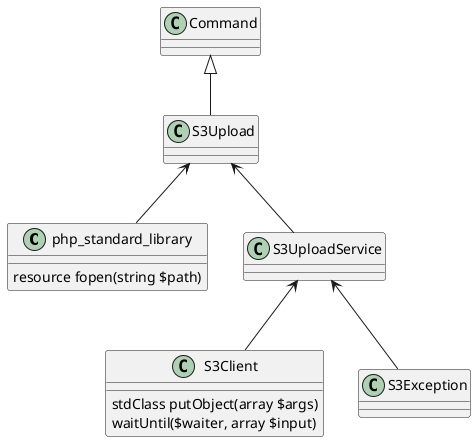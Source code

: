 @startuml

class php_standard_library {
	resource fopen(string $path)
}

class S3Client {
  stdClass putObject(array $args)
  waitUntil($waiter, array $input)
}

Command <|-- S3Upload
S3Upload <-- S3UploadService
S3Upload <-- php_standard_library
S3UploadService <-- S3Client
S3UploadService <-- S3Exception

@enduml
